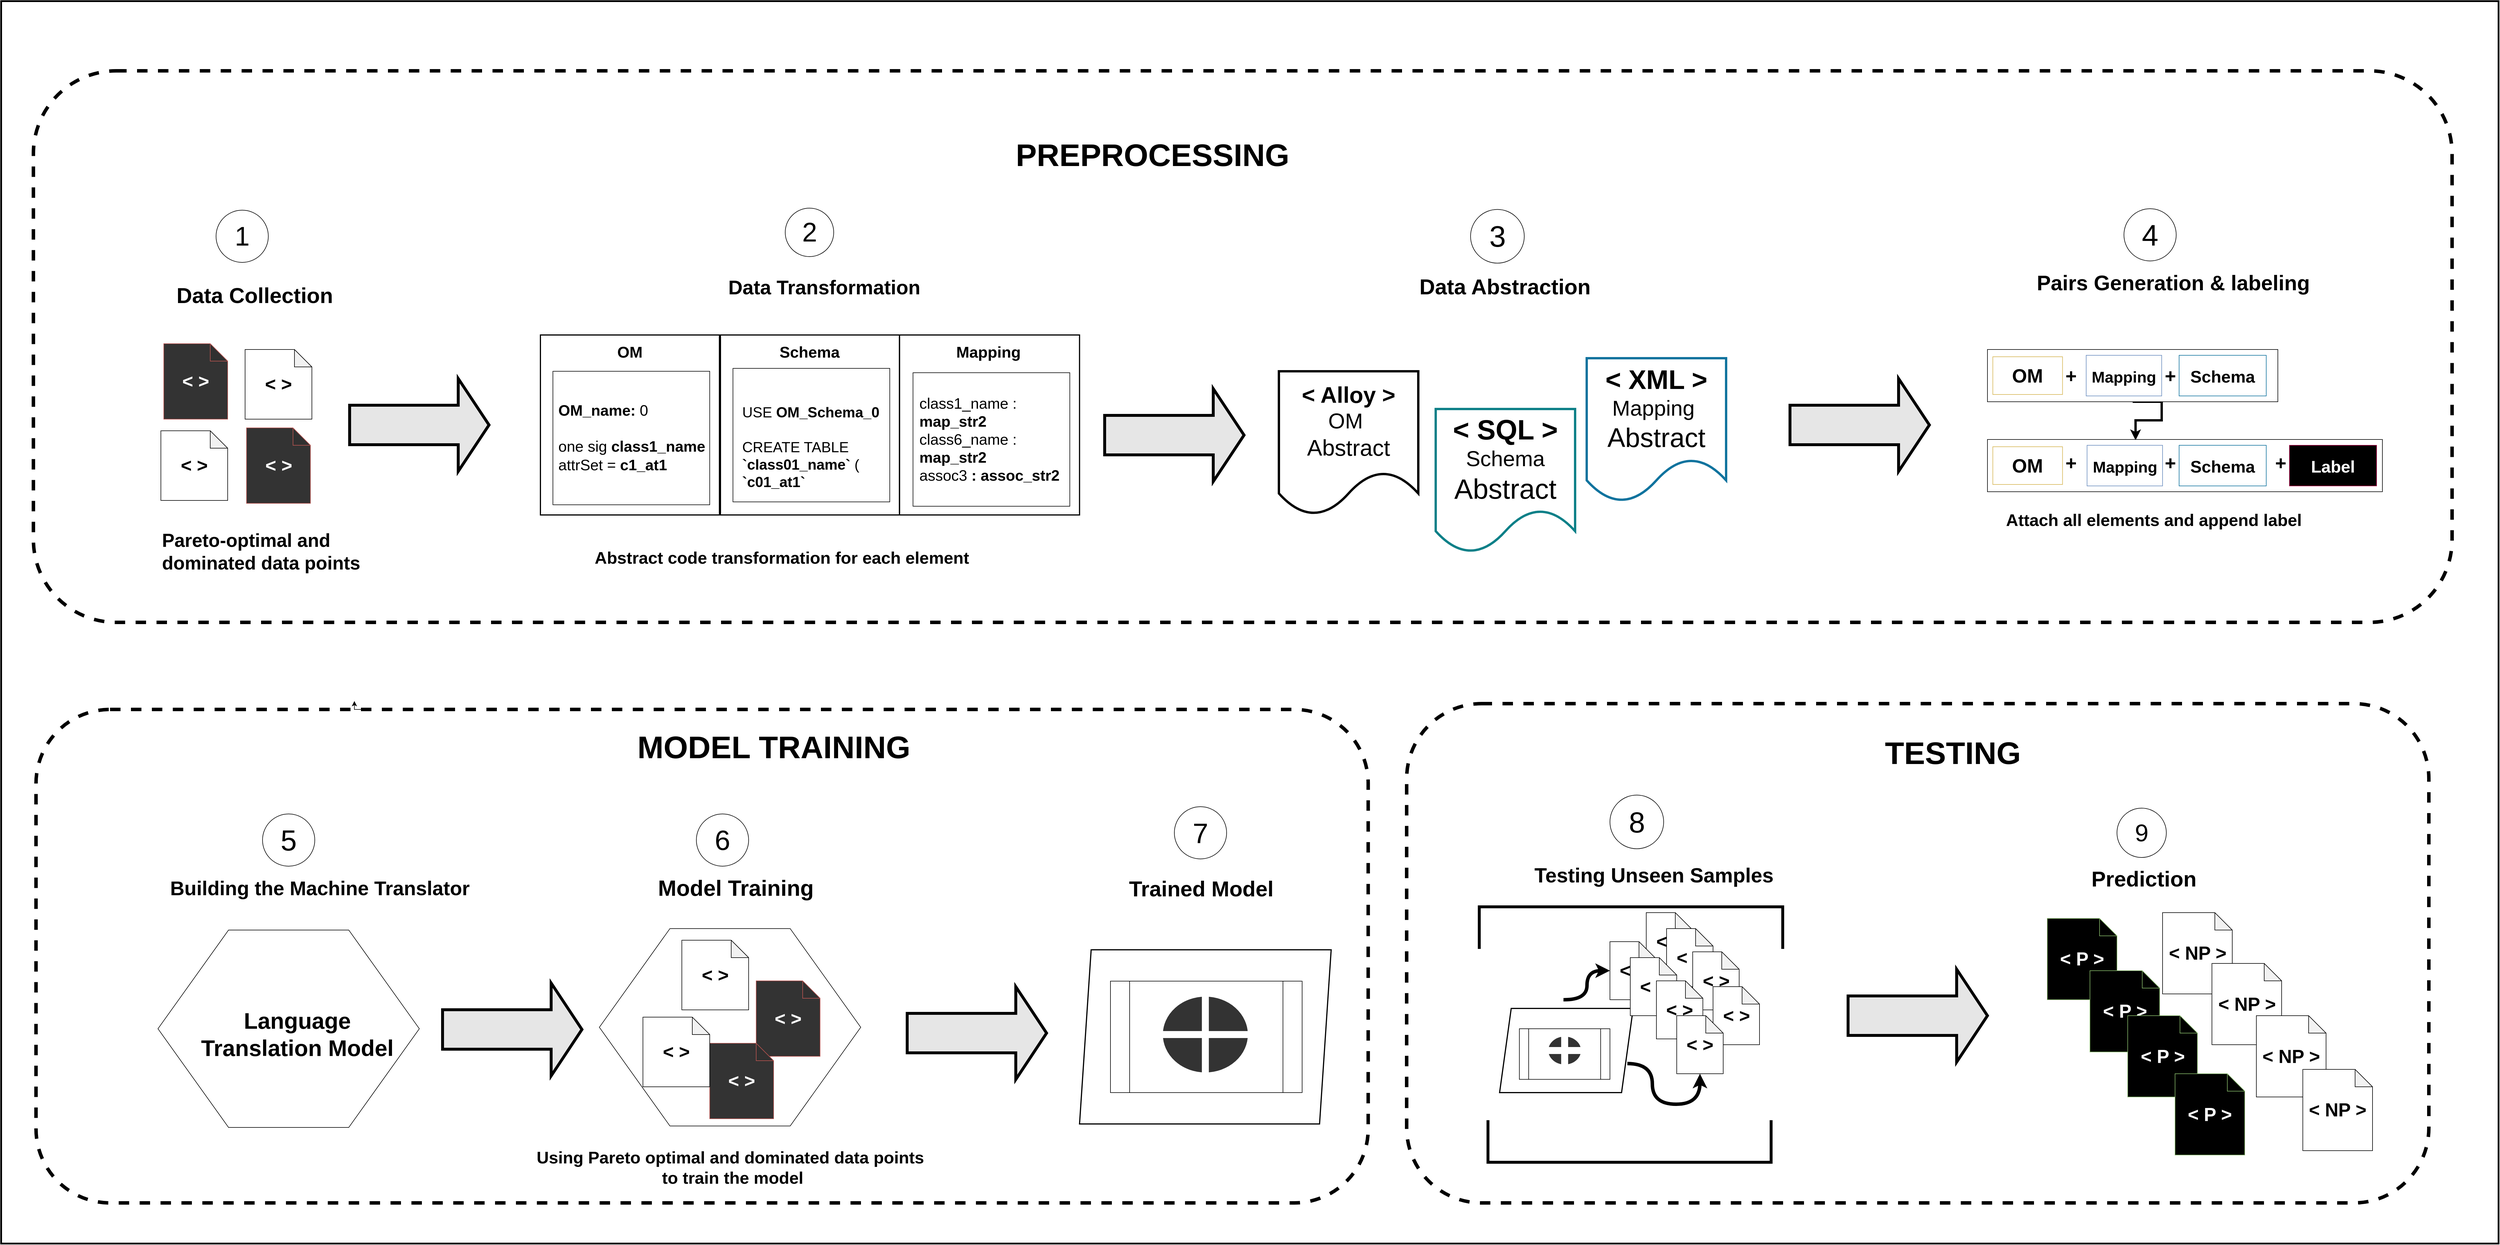 <mxfile version="20.8.16" type="device"><diagram name="Page-1" id="3CIuRnJcFzyiyJEMCB2z"><mxGraphModel dx="5516" dy="3532" grid="1" gridSize="10" guides="1" tooltips="1" connect="1" arrows="1" fold="1" page="1" pageScale="1" pageWidth="850" pageHeight="1100" math="0" shadow="0"><root><mxCell id="0"/><mxCell id="1" parent="0"/><mxCell id="cYGVsHJ9vaRS6N0ZP7YY-2" value="" style="shape=parallelogram;perimeter=parallelogramPerimeter;whiteSpace=wrap;html=1;fixedSize=1;strokeColor=#000000;strokeWidth=2;" parent="1" vertex="1"><mxGeometry x="960" y="695" width="230" height="145" as="geometry"/></mxCell><mxCell id="cYGVsHJ9vaRS6N0ZP7YY-1" value="" style="shape=parallelogram;perimeter=parallelogramPerimeter;whiteSpace=wrap;html=1;fixedSize=1;strokeColor=#000000;strokeWidth=2;" parent="1" vertex="1"><mxGeometry x="236.75" y="594" width="433.25" height="300" as="geometry"/></mxCell><mxCell id="ZghzXGiahIfpADvWghbj-29" value="" style="verticalLabelPosition=bottom;verticalAlign=top;html=1;shape=hexagon;perimeter=hexagonPerimeter2;arcSize=6;size=0.27;strokeColor=#000000;strokeWidth=1;fontSize=29;fontColor=#000000;fillColor=#FFFFFF;" parent="1" vertex="1"><mxGeometry x="-590" y="557.5" width="450" height="340" as="geometry"/></mxCell><mxCell id="ZghzXGiahIfpADvWghbj-5" value="" style="rounded=0;whiteSpace=wrap;html=1;fontSize=37;fillColor=#FFFFFF;strokeColor=#000000;" parent="1" vertex="1"><mxGeometry x="-50" y="-400" width="270" height="230" as="geometry"/></mxCell><mxCell id="ZghzXGiahIfpADvWghbj-4" value="" style="rounded=0;whiteSpace=wrap;html=1;fontSize=37;fillColor=#FFFFFF;strokeColor=#000000;" parent="1" vertex="1"><mxGeometry x="-360" y="-407.5" width="270" height="230" as="geometry"/></mxCell><mxCell id="ZghzXGiahIfpADvWghbj-2" value="" style="rounded=0;whiteSpace=wrap;html=1;fontSize=37;fillColor=#FFFFFF;strokeColor=#000000;" parent="1" vertex="1"><mxGeometry x="-670" y="-402.5" width="270" height="230" as="geometry"/></mxCell><mxCell id="bybA0aSRzfbl54FW6EI4-8" value="" style="whiteSpace=wrap;html=1;aspect=fixed;fillColor=none;strokeWidth=2;" parent="1" vertex="1"><mxGeometry x="-691.5" y="-465" width="310" height="310" as="geometry"/></mxCell><mxCell id="pccY_Z1t-ruIFOfjZU72-25" value="" style="rounded=0;whiteSpace=wrap;html=1;strokeColor=#000000;strokeWidth=3;fontSize=48;fillColor=none;" parent="1" vertex="1"><mxGeometry x="-1620" y="-1040" width="4300" height="2140" as="geometry"/></mxCell><mxCell id="pccY_Z1t-ruIFOfjZU72-23" value="" style="rounded=1;whiteSpace=wrap;html=1;dashed=1;strokeWidth=6;fontSize=54;fillColor=none;" parent="1" vertex="1"><mxGeometry x="800" y="170" width="1760" height="860" as="geometry"/></mxCell><mxCell id="pccY_Z1t-ruIFOfjZU72-7" value="" style="rounded=1;whiteSpace=wrap;html=1;dashed=1;strokeWidth=6;fontSize=54;fillColor=none;" parent="1" vertex="1"><mxGeometry x="-1560" y="180" width="2293.75" height="850" as="geometry"/></mxCell><mxCell id="pccY_Z1t-ruIFOfjZU72-5" value="" style="rounded=1;whiteSpace=wrap;html=1;fillColor=none;dashed=1;strokeWidth=6;" parent="1" vertex="1"><mxGeometry x="-1564.5" y="-920" width="4164.5" height="950" as="geometry"/></mxCell><mxCell id="bybA0aSRzfbl54FW6EI4-15" value="" style="whiteSpace=wrap;html=1;aspect=fixed;fillColor=none;strokeWidth=2;" parent="1" vertex="1"><mxGeometry x="-383.25" y="-465" width="310" height="310" as="geometry"/></mxCell><mxCell id="TT64yJlZD9ud8AvmyV7w-1" value="&lt;b&gt;&lt;font color=&quot;#ffffff&quot; style=&quot;font-size: 32px;&quot;&gt;&amp;lt; &amp;gt;&lt;/font&gt;&lt;/b&gt;" style="shape=note;whiteSpace=wrap;html=1;backgroundOutline=1;darkOpacity=0.05;fillColor=#333333;strokeColor=#b85450;" parent="1" vertex="1"><mxGeometry x="-1340" y="-450" width="110" height="130" as="geometry"/></mxCell><mxCell id="TT64yJlZD9ud8AvmyV7w-3" value="&lt;b style=&quot;border-color: var(--border-color);&quot;&gt;&lt;font style=&quot;border-color: var(--border-color); font-size: 32px;&quot;&gt;&amp;lt; &amp;gt;&lt;/font&gt;&lt;/b&gt;" style="shape=note;whiteSpace=wrap;html=1;backgroundOutline=1;darkOpacity=0.05;fillColor=#FFFFFF;strokeColor=#000000;" parent="1" vertex="1"><mxGeometry x="-1345" y="-300" width="115" height="120" as="geometry"/></mxCell><mxCell id="TT64yJlZD9ud8AvmyV7w-5" value="&lt;font size=&quot;1&quot; style=&quot;&quot;&gt;&lt;b style=&quot;font-size: 37px;&quot;&gt;Data Collection&lt;/b&gt;&lt;/font&gt;" style="text;html=1;strokeColor=none;fillColor=none;align=left;verticalAlign=middle;whiteSpace=wrap;rounded=0;fontSize=32;" parent="1" vertex="1"><mxGeometry x="-1320" y="-540" width="380" height="15" as="geometry"/></mxCell><mxCell id="TT64yJlZD9ud8AvmyV7w-6" value="&lt;font style=&quot;font-size: 46px;&quot;&gt;1&lt;/font&gt;" style="ellipse;whiteSpace=wrap;html=1;aspect=fixed;fontSize=32;" parent="1" vertex="1"><mxGeometry x="-1250" y="-680" width="90" height="90" as="geometry"/></mxCell><mxCell id="bybA0aSRzfbl54FW6EI4-6" value="&lt;b style=&quot;border-color: var(--border-color);&quot;&gt;&lt;font style=&quot;border-color: var(--border-color); font-size: 32px;&quot;&gt;&amp;lt; &amp;gt;&lt;/font&gt;&lt;/b&gt;" style="shape=note;whiteSpace=wrap;html=1;backgroundOutline=1;darkOpacity=0.05;fillColor=#FFFFFF;strokeColor=#000000;" parent="1" vertex="1"><mxGeometry x="-1200" y="-440" width="115" height="120" as="geometry"/></mxCell><mxCell id="bybA0aSRzfbl54FW6EI4-7" value="&lt;b&gt;&lt;font color=&quot;#ffffff&quot; style=&quot;font-size: 32px;&quot;&gt;&amp;lt; &amp;gt;&lt;/font&gt;&lt;/b&gt;" style="shape=note;whiteSpace=wrap;html=1;backgroundOutline=1;darkOpacity=0.05;fillColor=#333333;strokeColor=#b85450;" parent="1" vertex="1"><mxGeometry x="-1197.5" y="-305" width="110" height="130" as="geometry"/></mxCell><mxCell id="bybA0aSRzfbl54FW6EI4-13" value="&lt;div style=&quot;border-color: var(--border-color); text-align: left; font-size: 26px;&quot;&gt;&lt;font style=&quot;font-size: 26px;&quot;&gt;&lt;font style=&quot;border-color: var(--border-color); font-size: 26px;&quot;&gt;&lt;font style=&quot;font-weight: bold; font-size: 26px;&quot;&gt;OM_name&lt;/font&gt;&lt;b style=&quot;&quot;&gt;: &lt;/b&gt;0&lt;/font&gt;&lt;/font&gt;&lt;/div&gt;&lt;div style=&quot;border-color: var(--border-color); text-align: left; font-size: 26px;&quot;&gt;&lt;b style=&quot;background-color: initial;&quot;&gt;&lt;font style=&quot;font-size: 26px;&quot;&gt;&lt;br&gt;&lt;/font&gt;&lt;/b&gt;&lt;/div&gt;&lt;div style=&quot;border-color: var(--border-color); text-align: left; font-size: 26px;&quot;&gt;&lt;font style=&quot;font-size: 26px;&quot;&gt;&lt;span style=&quot;background-color: initial;&quot;&gt;one sig&lt;/span&gt;&lt;b style=&quot;background-color: initial;&quot;&gt; &lt;font style=&quot;font-size: 26px;&quot;&gt;class1_name&lt;/font&gt;&amp;nbsp;&lt;/b&gt;&lt;br&gt;&lt;/font&gt;&lt;/div&gt;&lt;div style=&quot;border-color: var(--border-color); text-align: left; font-size: 26px;&quot;&gt;&lt;font style=&quot;border-color: var(--border-color); font-size: 26px;&quot;&gt;attrSet =&lt;b style=&quot;&quot;&gt; &lt;font style=&quot;font-size: 26px;&quot;&gt;c1_at1&lt;/font&gt;&lt;/b&gt;&lt;/font&gt;&lt;/div&gt;&lt;div style=&quot;border-color: var(--border-color); text-align: left; font-size: 24px;&quot;&gt;&lt;font style=&quot;font-size: 24px;&quot;&gt;&lt;br&gt;&lt;/font&gt;&lt;/div&gt;&lt;div style=&quot;border-color: var(--border-color); font-size: 24px;&quot;&gt;&lt;b&gt;&lt;font style=&quot;font-size: 24px;&quot;&gt;&lt;br style=&quot;border-color: var(--border-color);&quot;&gt;&lt;/font&gt;&lt;/b&gt;&lt;/div&gt;&lt;div style=&quot;border-color: var(--border-color); font-size: 24px;&quot;&gt;&lt;br style=&quot;border-color: var(--border-color);&quot;&gt;&lt;/div&gt;" style="text;html=1;strokeColor=none;fillColor=none;align=center;verticalAlign=middle;whiteSpace=wrap;rounded=0;fontSize=23;" parent="1" vertex="1"><mxGeometry x="-710" y="-260" width="358.5" height="30" as="geometry"/></mxCell><mxCell id="bybA0aSRzfbl54FW6EI4-19" value="" style="whiteSpace=wrap;html=1;aspect=fixed;fillColor=none;strokeWidth=2;" parent="1" vertex="1"><mxGeometry x="-73.25" y="-465" width="310" height="310" as="geometry"/></mxCell><mxCell id="bybA0aSRzfbl54FW6EI4-22" value="&lt;font face=&quot;Helvetica&quot;&gt;&lt;font size=&quot;1&quot; color=&quot;#000000&quot;&gt;&lt;b style=&quot;font-size: 27px;&quot;&gt;OM&lt;/b&gt;&lt;/font&gt;&amp;nbsp;&lt;/font&gt;" style="text;html=1;strokeColor=none;fillColor=none;align=center;verticalAlign=middle;whiteSpace=wrap;rounded=0;fontSize=17;fontFamily=Courier New;fontColor=#FF0000;" parent="1" vertex="1"><mxGeometry x="-565" y="-450" width="60" height="30" as="geometry"/></mxCell><mxCell id="bybA0aSRzfbl54FW6EI4-23" value="&lt;font face=&quot;Helvetica&quot; color=&quot;#000000&quot;&gt;&lt;span style=&quot;font-size: 27px;&quot;&gt;&lt;b&gt;Schema&lt;/b&gt;&lt;/span&gt;&lt;/font&gt;" style="text;html=1;strokeColor=none;fillColor=none;align=center;verticalAlign=middle;whiteSpace=wrap;rounded=0;fontSize=17;fontFamily=Courier New;fontColor=#FF0000;" parent="1" vertex="1"><mxGeometry x="-258.25" y="-450" width="60" height="30" as="geometry"/></mxCell><mxCell id="bybA0aSRzfbl54FW6EI4-24" value="&lt;font face=&quot;Helvetica&quot; color=&quot;#000000&quot;&gt;&lt;span style=&quot;font-size: 27px;&quot;&gt;&lt;b&gt;Mapping&lt;/b&gt;&lt;/span&gt;&lt;/font&gt;" style="text;html=1;strokeColor=none;fillColor=none;align=center;verticalAlign=middle;whiteSpace=wrap;rounded=0;fontSize=17;fontFamily=Courier New;fontColor=#FF0000;" parent="1" vertex="1"><mxGeometry x="50" y="-450" width="60" height="30" as="geometry"/></mxCell><mxCell id="bybA0aSRzfbl54FW6EI4-27" value="&lt;font size=&quot;1&quot; style=&quot;&quot;&gt;&lt;b style=&quot;font-size: 34px;&quot;&gt;Data Transformation&lt;/b&gt;&lt;/font&gt;" style="text;html=1;strokeColor=none;fillColor=none;align=left;verticalAlign=middle;whiteSpace=wrap;rounded=0;fontSize=32;" parent="1" vertex="1"><mxGeometry x="-370" y="-555" width="340" height="15" as="geometry"/></mxCell><mxCell id="bybA0aSRzfbl54FW6EI4-28" value="&lt;font style=&quot;font-size: 46px;&quot;&gt;2&lt;/font&gt;" style="ellipse;whiteSpace=wrap;html=1;aspect=fixed;fontSize=32;" parent="1" vertex="1"><mxGeometry x="-270" y="-683.5" width="83.5" height="83.5" as="geometry"/></mxCell><mxCell id="bybA0aSRzfbl54FW6EI4-30" value="" style="shape=singleArrow;whiteSpace=wrap;html=1;strokeWidth=5;fontFamily=Helvetica;fontSize=42;fontColor=#000000;fillColor=#E6E6E6;strokeColor=#000000;arrowWidth=0.425;arrowSize=0.221;" parent="1" vertex="1"><mxGeometry x="-1020" y="-390" width="240" height="160" as="geometry"/></mxCell><mxCell id="bybA0aSRzfbl54FW6EI4-32" value="&lt;font size=&quot;1&quot; style=&quot;&quot;&gt;&lt;b style=&quot;font-size: 36px;&quot;&gt;Pairs Generation &amp;amp; labeling&lt;/b&gt;&lt;/font&gt;" style="text;html=1;strokeColor=none;fillColor=none;align=left;verticalAlign=middle;whiteSpace=wrap;rounded=0;fontSize=32;" parent="1" vertex="1"><mxGeometry x="1883" y="-562.5" width="500" height="15" as="geometry"/></mxCell><mxCell id="bybA0aSRzfbl54FW6EI4-33" value="&lt;font style=&quot;font-size: 51px;&quot;&gt;4&lt;/font&gt;" style="ellipse;whiteSpace=wrap;html=1;aspect=fixed;fontSize=32;" parent="1" vertex="1"><mxGeometry x="2035" y="-682.5" width="90" height="90" as="geometry"/></mxCell><mxCell id="ZghzXGiahIfpADvWghbj-24" style="edgeStyle=orthogonalEdgeStyle;rounded=0;orthogonalLoop=1;jettySize=auto;html=1;exitX=0.5;exitY=1;exitDx=0;exitDy=0;entryX=0.375;entryY=0.015;entryDx=0;entryDy=0;entryPerimeter=0;strokeWidth=4;fontSize=29;" parent="1" source="bybA0aSRzfbl54FW6EI4-37" target="ZghzXGiahIfpADvWghbj-15" edge="1"><mxGeometry relative="1" as="geometry"><Array as="points"><mxPoint x="2100" y="-350"/><mxPoint x="2100" y="-318"/><mxPoint x="2055" y="-318"/></Array></mxGeometry></mxCell><mxCell id="bybA0aSRzfbl54FW6EI4-37" value="" style="rounded=0;whiteSpace=wrap;html=1;fontSize=20;" parent="1" vertex="1"><mxGeometry x="1800" y="-440" width="500" height="90" as="geometry"/></mxCell><mxCell id="bybA0aSRzfbl54FW6EI4-46" value="&lt;font color=&quot;#000000&quot;&gt;&lt;b&gt;+&lt;/b&gt;&lt;/font&gt;" style="text;html=1;strokeColor=none;fillColor=none;align=center;verticalAlign=middle;whiteSpace=wrap;rounded=0;fontSize=33;fontFamily=Helvetica;fontColor=#FFFFFF;" parent="1" vertex="1"><mxGeometry x="1929.25" y="-410" width="30" height="30" as="geometry"/></mxCell><mxCell id="bybA0aSRzfbl54FW6EI4-47" value="&lt;font color=&quot;#000000&quot;&gt;&lt;b&gt;+&lt;/b&gt;&lt;/font&gt;" style="text;html=1;strokeColor=none;fillColor=none;align=center;verticalAlign=middle;whiteSpace=wrap;rounded=0;fontSize=33;fontFamily=Helvetica;fontColor=#FFFFFF;" parent="1" vertex="1"><mxGeometry x="2100" y="-410" width="30" height="30" as="geometry"/></mxCell><mxCell id="bybA0aSRzfbl54FW6EI4-54" value="&lt;b style=&quot;&quot;&gt;&lt;font style=&quot;font-size: 34px;&quot;&gt;Building the Machine Translator&lt;/font&gt;&lt;/b&gt;" style="text;html=1;strokeColor=none;fillColor=none;align=left;verticalAlign=middle;whiteSpace=wrap;rounded=0;fontSize=32;" parent="1" vertex="1"><mxGeometry x="-1331.5" y="480" width="640" height="15" as="geometry"/></mxCell><mxCell id="bybA0aSRzfbl54FW6EI4-55" value="&lt;font style=&quot;font-size: 50px;&quot;&gt;5&lt;/font&gt;" style="ellipse;whiteSpace=wrap;html=1;aspect=fixed;fontSize=32;" parent="1" vertex="1"><mxGeometry x="-1170" y="360" width="90" height="90" as="geometry"/></mxCell><mxCell id="bybA0aSRzfbl54FW6EI4-61" value="&lt;b style=&quot;&quot;&gt;&lt;font style=&quot;font-size: 38px;&quot;&gt;Model Training&lt;/font&gt;&lt;/b&gt;" style="text;html=1;strokeColor=none;fillColor=none;align=left;verticalAlign=middle;whiteSpace=wrap;rounded=0;fontSize=32;" parent="1" vertex="1"><mxGeometry x="-491.5" y="480" width="350" height="15" as="geometry"/></mxCell><mxCell id="bybA0aSRzfbl54FW6EI4-62" value="&lt;font style=&quot;font-size: 48px;&quot;&gt;6&lt;/font&gt;" style="ellipse;whiteSpace=wrap;html=1;aspect=fixed;fontSize=32;" parent="1" vertex="1"><mxGeometry x="-423" y="360" width="90" height="90" as="geometry"/></mxCell><mxCell id="bybA0aSRzfbl54FW6EI4-67" value="&lt;b style=&quot;&quot;&gt;&lt;font style=&quot;font-size: 37px;&quot;&gt;Trained Model&lt;/font&gt;&lt;/b&gt;" style="text;html=1;strokeColor=none;fillColor=none;align=left;verticalAlign=middle;whiteSpace=wrap;rounded=0;fontSize=32;" parent="1" vertex="1"><mxGeometry x="320" y="472.5" width="350" height="35" as="geometry"/></mxCell><mxCell id="bybA0aSRzfbl54FW6EI4-68" value="&lt;font style=&quot;font-size: 48px;&quot;&gt;7&lt;/font&gt;" style="ellipse;whiteSpace=wrap;html=1;aspect=fixed;fontSize=32;" parent="1" vertex="1"><mxGeometry x="400" y="347.5" width="90" height="90" as="geometry"/></mxCell><mxCell id="bybA0aSRzfbl54FW6EI4-82" style="edgeStyle=orthogonalEdgeStyle;curved=1;rounded=0;orthogonalLoop=1;jettySize=auto;html=1;entryX=0;entryY=0.5;entryDx=0;entryDy=0;entryPerimeter=0;strokeColor=#000000;strokeWidth=6;fontFamily=Helvetica;fontSize=22;fontColor=#000000;" parent="1" target="bybA0aSRzfbl54FW6EI4-76" edge="1"><mxGeometry relative="1" as="geometry"><mxPoint x="1070" y="680" as="sourcePoint"/></mxGeometry></mxCell><mxCell id="bybA0aSRzfbl54FW6EI4-83" style="edgeStyle=orthogonalEdgeStyle;curved=1;rounded=0;orthogonalLoop=1;jettySize=auto;html=1;entryX=0.5;entryY=1;entryDx=0;entryDy=0;entryPerimeter=0;strokeColor=#000000;strokeWidth=6;fontFamily=Helvetica;fontSize=22;fontColor=#000000;" parent="1" target="bybA0aSRzfbl54FW6EI4-79" edge="1"><mxGeometry relative="1" as="geometry"><Array as="points"><mxPoint x="1223" y="790"/><mxPoint x="1223" y="860"/><mxPoint x="1305" y="860"/></Array><mxPoint x="1180" y="790" as="sourcePoint"/></mxGeometry></mxCell><mxCell id="bybA0aSRzfbl54FW6EI4-71" value="&lt;b style=&quot;border-color: var(--border-color);&quot;&gt;&lt;font style=&quot;border-color: var(--border-color); font-size: 32px;&quot;&gt;&amp;lt; &amp;gt;&lt;/font&gt;&lt;/b&gt;" style="shape=note;whiteSpace=wrap;html=1;backgroundOutline=1;darkOpacity=0.05;" parent="1" vertex="1"><mxGeometry x="1212.5" y="530" width="80" height="100" as="geometry"/></mxCell><mxCell id="bybA0aSRzfbl54FW6EI4-72" value="&lt;b style=&quot;border-color: var(--border-color);&quot;&gt;&lt;font style=&quot;border-color: var(--border-color); font-size: 32px;&quot;&gt;&amp;lt; &amp;gt;&lt;/font&gt;&lt;/b&gt;" style="shape=note;whiteSpace=wrap;html=1;backgroundOutline=1;darkOpacity=0.05;" parent="1" vertex="1"><mxGeometry x="1247.5" y="557.5" width="80" height="100" as="geometry"/></mxCell><mxCell id="bybA0aSRzfbl54FW6EI4-73" value="&lt;b style=&quot;border-color: var(--border-color);&quot;&gt;&lt;font style=&quot;border-color: var(--border-color); font-size: 32px;&quot;&gt;&amp;lt; &amp;gt;&lt;/font&gt;&lt;/b&gt;" style="shape=note;whiteSpace=wrap;html=1;backgroundOutline=1;darkOpacity=0.05;" parent="1" vertex="1"><mxGeometry x="1292.5" y="597.5" width="80" height="100" as="geometry"/></mxCell><mxCell id="bybA0aSRzfbl54FW6EI4-74" value="&lt;b style=&quot;border-color: var(--border-color);&quot;&gt;&lt;font style=&quot;border-color: var(--border-color); font-size: 32px;&quot;&gt;&amp;lt; &amp;gt;&lt;/font&gt;&lt;/b&gt;" style="shape=note;whiteSpace=wrap;html=1;backgroundOutline=1;darkOpacity=0.05;" parent="1" vertex="1"><mxGeometry x="1327.5" y="657.5" width="80" height="100" as="geometry"/></mxCell><mxCell id="bybA0aSRzfbl54FW6EI4-76" value="&lt;b style=&quot;border-color: var(--border-color);&quot;&gt;&lt;font style=&quot;border-color: var(--border-color); font-size: 32px;&quot;&gt;&amp;lt; &amp;gt;&lt;/font&gt;&lt;/b&gt;" style="shape=note;whiteSpace=wrap;html=1;backgroundOutline=1;darkOpacity=0.05;" parent="1" vertex="1"><mxGeometry x="1150" y="580" width="80" height="100" as="geometry"/></mxCell><mxCell id="bybA0aSRzfbl54FW6EI4-77" value="&lt;b style=&quot;border-color: var(--border-color);&quot;&gt;&lt;font style=&quot;border-color: var(--border-color); font-size: 32px;&quot;&gt;&amp;lt; &amp;gt;&lt;/font&gt;&lt;/b&gt;" style="shape=note;whiteSpace=wrap;html=1;backgroundOutline=1;darkOpacity=0.05;" parent="1" vertex="1"><mxGeometry x="1185" y="607.5" width="80" height="100" as="geometry"/></mxCell><mxCell id="bybA0aSRzfbl54FW6EI4-78" value="&lt;b style=&quot;border-color: var(--border-color);&quot;&gt;&lt;font style=&quot;border-color: var(--border-color); font-size: 32px;&quot;&gt;&amp;lt; &amp;gt;&lt;/font&gt;&lt;/b&gt;" style="shape=note;whiteSpace=wrap;html=1;backgroundOutline=1;darkOpacity=0.05;" parent="1" vertex="1"><mxGeometry x="1230" y="647.5" width="80" height="100" as="geometry"/></mxCell><mxCell id="bybA0aSRzfbl54FW6EI4-79" value="&lt;b style=&quot;border-color: var(--border-color);&quot;&gt;&lt;font style=&quot;border-color: var(--border-color); font-size: 32px;&quot;&gt;&amp;lt; &amp;gt;&lt;/font&gt;&lt;/b&gt;" style="shape=note;whiteSpace=wrap;html=1;backgroundOutline=1;darkOpacity=0.05;" parent="1" vertex="1"><mxGeometry x="1265" y="707.5" width="80" height="100" as="geometry"/></mxCell><mxCell id="bybA0aSRzfbl54FW6EI4-80" value="" style="shape=partialRectangle;whiteSpace=wrap;html=1;bottom=1;right=1;left=1;top=0;fillColor=none;routingCenterX=-0.5;sketch=0;strokeColor=default;strokeWidth=5;fontFamily=Helvetica;fontSize=22;fontColor=#000000;" parent="1" vertex="1"><mxGeometry x="940" y="890" width="487.5" height="70" as="geometry"/></mxCell><mxCell id="bybA0aSRzfbl54FW6EI4-81" value="" style="shape=partialRectangle;whiteSpace=wrap;html=1;bottom=1;right=1;left=1;top=0;fillColor=none;routingCenterX=-0.5;sketch=0;strokeColor=default;strokeWidth=5;fontFamily=Helvetica;fontSize=22;fontColor=#000000;rotation=-180;" parent="1" vertex="1"><mxGeometry x="925" y="520" width="522.5" height="70" as="geometry"/></mxCell><mxCell id="bybA0aSRzfbl54FW6EI4-84" value="&lt;b style=&quot;&quot;&gt;&lt;font style=&quot;font-size: 35px;&quot;&gt;Testing Unseen Samples&lt;/font&gt;&lt;/b&gt;" style="text;html=1;strokeColor=none;fillColor=none;align=left;verticalAlign=middle;whiteSpace=wrap;rounded=0;fontSize=32;" parent="1" vertex="1"><mxGeometry x="1018.13" y="457.5" width="468.75" height="15" as="geometry"/></mxCell><mxCell id="bybA0aSRzfbl54FW6EI4-85" value="&lt;font style=&quot;font-size: 50px;&quot;&gt;8&lt;/font&gt;" style="ellipse;whiteSpace=wrap;html=1;aspect=fixed;fontSize=32;" parent="1" vertex="1"><mxGeometry x="1150" y="327.5" width="92.5" height="92.5" as="geometry"/></mxCell><mxCell id="bybA0aSRzfbl54FW6EI4-87" value="&lt;b style=&quot;border-color: var(--border-color);&quot;&gt;&lt;font color=&quot;#ffffff&quot; style=&quot;border-color: var(--border-color); font-size: 32px;&quot;&gt;&amp;lt; P &amp;gt;&lt;/font&gt;&lt;/b&gt;" style="shape=note;whiteSpace=wrap;html=1;backgroundOutline=1;darkOpacity=0.05;fillColor=#000000;strokeColor=#82b366;" parent="1" vertex="1"><mxGeometry x="1903" y="540" width="120" height="140" as="geometry"/></mxCell><mxCell id="bybA0aSRzfbl54FW6EI4-88" value="&lt;b style=&quot;border-color: var(--border-color);&quot;&gt;&lt;font color=&quot;#ffffff&quot; style=&quot;border-color: var(--border-color); font-size: 32px;&quot;&gt;&amp;lt; P &amp;gt;&lt;/font&gt;&lt;/b&gt;" style="shape=note;whiteSpace=wrap;html=1;backgroundOutline=1;darkOpacity=0.05;fillColor=#000000;strokeColor=#82b366;" parent="1" vertex="1"><mxGeometry x="1976.5" y="630" width="120" height="140" as="geometry"/></mxCell><mxCell id="bybA0aSRzfbl54FW6EI4-89" value="&lt;b style=&quot;border-color: var(--border-color);&quot;&gt;&lt;font color=&quot;#ffffff&quot; style=&quot;border-color: var(--border-color); font-size: 32px;&quot;&gt;&amp;lt; P &amp;gt;&lt;/font&gt;&lt;/b&gt;" style="shape=note;whiteSpace=wrap;html=1;backgroundOutline=1;darkOpacity=0.05;fillColor=#000000;strokeColor=#82b366;" parent="1" vertex="1"><mxGeometry x="2041.5" y="707.5" width="120" height="140" as="geometry"/></mxCell><mxCell id="bybA0aSRzfbl54FW6EI4-90" value="&lt;b style=&quot;border-color: var(--border-color);&quot;&gt;&lt;font color=&quot;#ffffff&quot; style=&quot;border-color: var(--border-color); font-size: 32px;&quot;&gt;&amp;lt; P &amp;gt;&lt;/font&gt;&lt;/b&gt;" style="shape=note;whiteSpace=wrap;html=1;backgroundOutline=1;darkOpacity=0.05;fillColor=#000000;strokeColor=#82b366;" parent="1" vertex="1"><mxGeometry x="2123" y="807.5" width="120" height="140" as="geometry"/></mxCell><mxCell id="bybA0aSRzfbl54FW6EI4-92" value="&lt;b style=&quot;border-color: var(--border-color);&quot;&gt;&lt;font style=&quot;border-color: var(--border-color); font-size: 32px;&quot;&gt;&amp;lt; NP &amp;gt;&lt;/font&gt;&lt;/b&gt;" style="shape=note;whiteSpace=wrap;html=1;backgroundOutline=1;darkOpacity=0.05;fillColor=#FFFFFF;strokeColor=#000000;" parent="1" vertex="1"><mxGeometry x="2101.5" y="530" width="120" height="140" as="geometry"/></mxCell><mxCell id="bybA0aSRzfbl54FW6EI4-93" value="&lt;b style=&quot;border-color: var(--border-color);&quot;&gt;&lt;font style=&quot;border-color: var(--border-color); font-size: 32px;&quot;&gt;&amp;lt; NP &amp;gt;&lt;/font&gt;&lt;/b&gt;" style="shape=note;whiteSpace=wrap;html=1;backgroundOutline=1;darkOpacity=0.05;fillColor=#FFFFFF;strokeColor=#000000;" parent="1" vertex="1"><mxGeometry x="2186.5" y="617.5" width="120" height="140" as="geometry"/></mxCell><mxCell id="bybA0aSRzfbl54FW6EI4-94" value="&lt;b style=&quot;border-color: var(--border-color);&quot;&gt;&lt;font style=&quot;border-color: var(--border-color); font-size: 32px;&quot;&gt;&amp;lt; NP &amp;gt;&lt;/font&gt;&lt;/b&gt;" style="shape=note;whiteSpace=wrap;html=1;backgroundOutline=1;darkOpacity=0.05;fillColor=#FFFFFF;strokeColor=#000000;" parent="1" vertex="1"><mxGeometry x="2263" y="707.5" width="120" height="140" as="geometry"/></mxCell><mxCell id="bybA0aSRzfbl54FW6EI4-95" value="&lt;b style=&quot;border-color: var(--border-color);&quot;&gt;&lt;font style=&quot;border-color: var(--border-color); font-size: 32px;&quot;&gt;&amp;lt; NP &amp;gt;&lt;/font&gt;&lt;/b&gt;" style="shape=note;whiteSpace=wrap;html=1;backgroundOutline=1;darkOpacity=0.05;fillColor=#FFFFFF;strokeColor=#000000;" parent="1" vertex="1"><mxGeometry x="2343" y="800" width="120" height="140" as="geometry"/></mxCell><mxCell id="bybA0aSRzfbl54FW6EI4-96" value="&lt;b style=&quot;&quot;&gt;&lt;font style=&quot;font-size: 37px;&quot;&gt;Prediction&lt;/font&gt;&lt;/b&gt;" style="text;html=1;strokeColor=none;fillColor=none;align=left;verticalAlign=middle;whiteSpace=wrap;rounded=0;fontSize=32;" parent="1" vertex="1"><mxGeometry x="1976.5" y="465" width="293.5" height="15" as="geometry"/></mxCell><mxCell id="bybA0aSRzfbl54FW6EI4-97" value="&lt;font style=&quot;font-size: 42px;&quot;&gt;9&lt;/font&gt;" style="ellipse;whiteSpace=wrap;html=1;aspect=fixed;fontSize=32;" parent="1" vertex="1"><mxGeometry x="2023" y="350" width="85" height="85" as="geometry"/></mxCell><mxCell id="bybA0aSRzfbl54FW6EI4-17" value="&lt;div style=&quot;border-color: var(--border-color); text-align: left; font-size: 25px;&quot;&gt;&lt;div style=&quot;border-color: var(--border-color);&quot;&gt;&lt;font style=&quot;font-size: 25px;&quot;&gt;USE &lt;font style=&quot;font-weight: bold; font-size: 25px;&quot;&gt;OM_Schema_0&lt;/font&gt;&lt;/font&gt;&lt;/div&gt;&lt;div style=&quot;border-color: var(--border-color);&quot;&gt;&lt;b&gt;&lt;font style=&quot;font-size: 25px;&quot;&gt;&lt;br&gt;&lt;/font&gt;&lt;/b&gt;&lt;/div&gt;&lt;div style=&quot;border-color: var(--border-color);&quot;&gt;&lt;font style=&quot;font-size: 25px;&quot;&gt;CREATE TABLE&lt;b&gt; `&lt;/b&gt;&lt;font style=&quot;font-weight: bold; font-size: 25px;&quot;&gt;class01_name&lt;/font&gt;&lt;b&gt;` &lt;/b&gt;(&lt;/font&gt;&lt;/div&gt;&lt;div style=&quot;border-color: var(--border-color);&quot;&gt;&lt;b&gt;&lt;font style=&quot;font-size: 25px;&quot;&gt;`&lt;font style=&quot;font-size: 25px;&quot;&gt;c01_at1&lt;/font&gt;`&lt;/font&gt;&lt;font style=&quot;font-size: 25px;&quot; face=&quot;Courier New&quot;&gt;&amp;nbsp;&lt;/font&gt;&lt;/b&gt;&lt;/div&gt;&lt;div style=&quot;border-color: var(--border-color);&quot;&gt;&lt;br&gt;&lt;/div&gt;&lt;div style=&quot;border-color: var(--border-color);&quot;&gt;&lt;br&gt;&lt;/div&gt;&lt;div style=&quot;font-size: 18px; border-color: var(--border-color);&quot;&gt;&lt;br&gt;&lt;/div&gt;&lt;/div&gt;" style="text;html=1;strokeColor=none;fillColor=none;align=center;verticalAlign=middle;whiteSpace=wrap;rounded=0;fontSize=23;" parent="1" vertex="1"><mxGeometry x="-345" y="-240" width="240" height="20" as="geometry"/></mxCell><mxCell id="bybA0aSRzfbl54FW6EI4-21" value="&lt;div style=&quot;border-color: var(--border-color); text-align: left; font-size: 26px;&quot;&gt;&lt;div style=&quot;border-color: var(--border-color);&quot;&gt;class1_name : &lt;b style=&quot;&quot;&gt;map_str2&lt;/b&gt;&lt;br style=&quot;border-color: var(--border-color);&quot;&gt;class6_name :&lt;b style=&quot;&quot;&gt; map_str2&lt;/b&gt;&lt;br style=&quot;border-color: var(--border-color);&quot;&gt;assoc3&lt;b style=&quot;&quot;&gt; : assoc_str2&lt;/b&gt;&lt;br&gt;&lt;/div&gt;&lt;/div&gt;" style="text;html=1;strokeColor=none;fillColor=none;align=center;verticalAlign=middle;whiteSpace=wrap;rounded=0;fontSize=23;" parent="1" vertex="1"><mxGeometry x="-40" y="-305" width="260" height="40" as="geometry"/></mxCell><mxCell id="pccY_Z1t-ruIFOfjZU72-1" value="&lt;b&gt;Pareto-optimal and dominated data points&lt;/b&gt;" style="text;html=1;strokeColor=none;fillColor=none;align=left;verticalAlign=middle;whiteSpace=wrap;rounded=0;fontSize=32;" parent="1" vertex="1"><mxGeometry x="-1345" y="-100" width="355" height="15" as="geometry"/></mxCell><mxCell id="pccY_Z1t-ruIFOfjZU72-2" value="&lt;font size=&quot;1&quot; style=&quot;&quot;&gt;&lt;b style=&quot;font-size: 29px;&quot;&gt;Abstract code transformation for each element&lt;/b&gt;&lt;/font&gt;" style="text;html=1;strokeColor=none;fillColor=none;align=left;verticalAlign=middle;whiteSpace=wrap;rounded=0;fontSize=32;" parent="1" vertex="1"><mxGeometry x="-600" y="-90" width="650" height="15" as="geometry"/></mxCell><mxCell id="pccY_Z1t-ruIFOfjZU72-3" value="&lt;span style=&quot;font-size: 29px;&quot;&gt;&lt;b&gt;Attach all elements and append label&lt;/b&gt;&lt;/span&gt;" style="text;html=1;strokeColor=none;fillColor=none;align=left;verticalAlign=middle;whiteSpace=wrap;rounded=0;fontSize=32;" parent="1" vertex="1"><mxGeometry x="1830" y="-155" width="650" height="15" as="geometry"/></mxCell><mxCell id="pccY_Z1t-ruIFOfjZU72-6" value="&lt;font size=&quot;1&quot; style=&quot;&quot;&gt;&lt;b style=&quot;font-size: 54px;&quot;&gt;PREPROCESSING&lt;/b&gt;&lt;/font&gt;" style="text;html=1;strokeColor=none;fillColor=none;align=center;verticalAlign=middle;whiteSpace=wrap;rounded=0;" parent="1" vertex="1"><mxGeometry x="20" y="-790" width="685" height="30" as="geometry"/></mxCell><mxCell id="pccY_Z1t-ruIFOfjZU72-8" value="&lt;blockquote style=&quot;margin: 0 0 0 40px; border: none; padding: 0px;&quot;&gt;&lt;font size=&quot;1&quot; style=&quot;&quot;&gt;&lt;b style=&quot;font-size: 54px;&quot;&gt;MODEL TRAINING&lt;/b&gt;&lt;/font&gt;&lt;/blockquote&gt;" style="text;html=1;strokeColor=none;fillColor=none;align=center;verticalAlign=middle;whiteSpace=wrap;rounded=0;" parent="1" vertex="1"><mxGeometry x="-652.5" y="230" width="685" height="30" as="geometry"/></mxCell><mxCell id="pccY_Z1t-ruIFOfjZU72-9" value="&lt;div style=&quot;text-align: center;&quot;&gt;&lt;b style=&quot;font-size: 29px; background-color: initial;&quot;&gt;Using Pareto optimal and dominated data points&amp;nbsp;&lt;/b&gt;&lt;/div&gt;&lt;span style=&quot;font-size: 29px;&quot;&gt;&lt;div style=&quot;text-align: center;&quot;&gt;&lt;b style=&quot;background-color: initial;&quot;&gt;to train the model&lt;/b&gt;&lt;/div&gt;&lt;/span&gt;" style="text;html=1;strokeColor=none;fillColor=none;align=left;verticalAlign=middle;whiteSpace=wrap;rounded=0;fontSize=32;" parent="1" vertex="1"><mxGeometry x="-700" y="960" width="700" height="15" as="geometry"/></mxCell><mxCell id="pccY_Z1t-ruIFOfjZU72-18" value="&lt;font size=&quot;1&quot; style=&quot;&quot;&gt;&lt;b style=&quot;font-size: 37px;&quot;&gt;Data Abstraction&lt;/b&gt;&lt;/font&gt;" style="text;html=1;strokeColor=none;fillColor=none;align=left;verticalAlign=middle;whiteSpace=wrap;rounded=0;fontSize=32;" parent="1" vertex="1"><mxGeometry x="820" y="-552.5" width="340" height="10" as="geometry"/></mxCell><mxCell id="pccY_Z1t-ruIFOfjZU72-19" value="&lt;font style=&quot;font-size: 51px;&quot;&gt;3&lt;/font&gt;" style="ellipse;whiteSpace=wrap;html=1;aspect=fixed;fontSize=32;" parent="1" vertex="1"><mxGeometry x="910" y="-681.25" width="92.5" height="92.5" as="geometry"/></mxCell><mxCell id="pccY_Z1t-ruIFOfjZU72-21" style="edgeStyle=orthogonalEdgeStyle;rounded=0;orthogonalLoop=1;jettySize=auto;html=1;exitX=0.25;exitY=0;exitDx=0;exitDy=0;entryX=0.239;entryY=-0.017;entryDx=0;entryDy=0;entryPerimeter=0;fontSize=48;" parent="1" source="pccY_Z1t-ruIFOfjZU72-7" target="pccY_Z1t-ruIFOfjZU72-7" edge="1"><mxGeometry relative="1" as="geometry"/></mxCell><mxCell id="pccY_Z1t-ruIFOfjZU72-24" value="&lt;blockquote style=&quot;margin: 0 0 0 40px; border: none; padding: 0px;&quot;&gt;&lt;font size=&quot;1&quot; style=&quot;&quot;&gt;&lt;b style=&quot;font-size: 54px;&quot;&gt;TESTING&lt;/b&gt;&lt;/font&gt;&lt;/blockquote&gt;" style="text;html=1;strokeColor=none;fillColor=none;align=center;verticalAlign=middle;whiteSpace=wrap;rounded=0;" parent="1" vertex="1"><mxGeometry x="1377.5" y="240" width="685" height="30" as="geometry"/></mxCell><mxCell id="ZghzXGiahIfpADvWghbj-6" value="&lt;b style=&quot;border-color: var(--border-color); font-size: 39px;&quot;&gt;&amp;lt; Alloy &amp;gt;&lt;br style=&quot;border-color: var(--border-color);&quot;&gt;&lt;/b&gt;OM&amp;nbsp;&lt;br style=&quot;border-color: var(--border-color); font-size: 39px;&quot;&gt;&lt;span style=&quot;font-size: 39px;&quot;&gt;Abstract&lt;/span&gt;" style="shape=document;whiteSpace=wrap;html=1;boundedLbl=1;fontSize=37;fillColor=#FFFFFF;strokeColor=#000000;strokeWidth=4;" parent="1" vertex="1"><mxGeometry x="580" y="-402.5" width="240" height="247.5" as="geometry"/></mxCell><mxCell id="ZghzXGiahIfpADvWghbj-7" value="&lt;b style=&quot;border-color: var(--border-color); font-size: 48px;&quot;&gt;&amp;lt; SQL &amp;gt;&lt;/b&gt;&lt;br style=&quot;border-color: var(--border-color); font-size: 48px;&quot;&gt;Schema&lt;br style=&quot;border-color: var(--border-color); font-size: 48px;&quot;&gt;&lt;span style=&quot;font-size: 48px;&quot;&gt;Abstract&lt;/span&gt;" style="shape=document;whiteSpace=wrap;html=1;boundedLbl=1;fontSize=37;fillColor=#FFFFFF;strokeColor=#0e8088;strokeWidth=4;" parent="1" vertex="1"><mxGeometry x="850" y="-337.5" width="240" height="247.5" as="geometry"/></mxCell><mxCell id="ZghzXGiahIfpADvWghbj-8" value="&lt;b style=&quot;border-color: var(--border-color); font-size: 46px;&quot;&gt;&amp;lt; XML &amp;gt;&lt;/b&gt;&lt;br style=&quot;border-color: var(--border-color); font-size: 46px;&quot;&gt;Mapping&amp;nbsp;&lt;br style=&quot;border-color: var(--border-color); font-size: 46px;&quot;&gt;&lt;span style=&quot;font-size: 46px;&quot;&gt;Abstract&lt;/span&gt;" style="shape=document;whiteSpace=wrap;html=1;boundedLbl=1;fontSize=37;fillColor=#FFFFFF;strokeColor=#10739e;strokeWidth=4;" parent="1" vertex="1"><mxGeometry x="1110" y="-425" width="240" height="247.5" as="geometry"/></mxCell><mxCell id="ZghzXGiahIfpADvWghbj-9" value="&lt;b style=&quot;border-color: var(--border-color); font-size: 20px;&quot;&gt;&lt;font style=&quot;border-color: var(--border-color); font-size: 33px;&quot;&gt;OM&lt;/font&gt;&lt;/b&gt;" style="rounded=0;whiteSpace=wrap;html=1;strokeColor=#d6b656;strokeWidth=1;fontSize=37;fillColor=#FFFFFF;" parent="1" vertex="1"><mxGeometry x="1809.25" y="-427.5" width="120" height="65" as="geometry"/></mxCell><mxCell id="ZghzXGiahIfpADvWghbj-10" value="&lt;b style=&quot;border-color: var(--border-color);&quot;&gt;&lt;font style=&quot;border-color: var(--border-color); font-size: 27px;&quot;&gt;Mapping&lt;/font&gt;&lt;/b&gt;" style="rounded=0;whiteSpace=wrap;html=1;strokeColor=#6c8ebf;strokeWidth=1;fontSize=37;fillColor=#FFFFFF;" parent="1" vertex="1"><mxGeometry x="1970" y="-430" width="130" height="70" as="geometry"/></mxCell><mxCell id="ZghzXGiahIfpADvWghbj-11" value="&lt;b style=&quot;border-color: var(--border-color);&quot;&gt;&lt;font style=&quot;border-color: var(--border-color); font-size: 29px;&quot;&gt;Schema&lt;/font&gt;&lt;/b&gt;" style="rounded=0;whiteSpace=wrap;html=1;strokeColor=#10739e;strokeWidth=1;fontSize=37;fillColor=#FFFFFF;" parent="1" vertex="1"><mxGeometry x="2130" y="-430" width="150" height="70" as="geometry"/></mxCell><mxCell id="ZghzXGiahIfpADvWghbj-15" value="" style="rounded=0;whiteSpace=wrap;html=1;fontSize=20;" parent="1" vertex="1"><mxGeometry x="1800" y="-285" width="680" height="90" as="geometry"/></mxCell><mxCell id="ZghzXGiahIfpADvWghbj-16" value="&lt;font color=&quot;#000000&quot;&gt;&lt;b&gt;+&lt;/b&gt;&lt;/font&gt;" style="text;html=1;strokeColor=none;fillColor=none;align=center;verticalAlign=middle;whiteSpace=wrap;rounded=0;fontSize=33;fontFamily=Helvetica;fontColor=#FFFFFF;" parent="1" vertex="1"><mxGeometry x="1929.25" y="-260" width="30" height="30" as="geometry"/></mxCell><mxCell id="ZghzXGiahIfpADvWghbj-17" value="&lt;font color=&quot;#000000&quot;&gt;&lt;b&gt;+&lt;/b&gt;&lt;/font&gt;" style="text;html=1;strokeColor=none;fillColor=none;align=center;verticalAlign=middle;whiteSpace=wrap;rounded=0;fontSize=33;fontFamily=Helvetica;fontColor=#FFFFFF;" parent="1" vertex="1"><mxGeometry x="2100" y="-260" width="30" height="30" as="geometry"/></mxCell><mxCell id="ZghzXGiahIfpADvWghbj-18" value="&lt;b style=&quot;border-color: var(--border-color); font-size: 20px;&quot;&gt;&lt;font style=&quot;border-color: var(--border-color); font-size: 33px;&quot;&gt;OM&lt;/font&gt;&lt;/b&gt;" style="rounded=0;whiteSpace=wrap;html=1;strokeColor=#d6b656;strokeWidth=1;fontSize=37;fillColor=#FFFFFF;" parent="1" vertex="1"><mxGeometry x="1809.25" y="-272.5" width="120" height="65" as="geometry"/></mxCell><mxCell id="ZghzXGiahIfpADvWghbj-19" value="&lt;b style=&quot;border-color: var(--border-color);&quot;&gt;&lt;font style=&quot;border-color: var(--border-color); font-size: 27px;&quot;&gt;Mapping&lt;/font&gt;&lt;/b&gt;" style="rounded=0;whiteSpace=wrap;html=1;strokeColor=#6c8ebf;strokeWidth=1;fontSize=37;fillColor=#FFFFFF;" parent="1" vertex="1"><mxGeometry x="1971.5" y="-275" width="130" height="70" as="geometry"/></mxCell><mxCell id="ZghzXGiahIfpADvWghbj-20" value="&lt;b style=&quot;border-color: var(--border-color);&quot;&gt;&lt;font style=&quot;border-color: var(--border-color); font-size: 29px;&quot;&gt;Schema&lt;/font&gt;&lt;/b&gt;" style="rounded=0;whiteSpace=wrap;html=1;strokeColor=#10739e;strokeWidth=1;fontSize=37;fillColor=#FFFFFF;" parent="1" vertex="1"><mxGeometry x="2130" y="-275" width="150" height="70" as="geometry"/></mxCell><mxCell id="ZghzXGiahIfpADvWghbj-22" value="&lt;b style=&quot;border-color: var(--border-color);&quot;&gt;&lt;font style=&quot;border-color: var(--border-color); font-size: 29px;&quot;&gt;Label&lt;/font&gt;&lt;/b&gt;" style="rounded=0;whiteSpace=wrap;html=1;strokeColor=#A50040;strokeWidth=1;fontSize=37;fillColor=#000000;fontColor=#ffffff;" parent="1" vertex="1"><mxGeometry x="2320" y="-275" width="150" height="70" as="geometry"/></mxCell><mxCell id="ZghzXGiahIfpADvWghbj-23" value="&lt;font color=&quot;#000000&quot;&gt;&lt;b&gt;+&lt;/b&gt;&lt;/font&gt;" style="text;html=1;strokeColor=none;fillColor=none;align=center;verticalAlign=middle;whiteSpace=wrap;rounded=0;fontSize=33;fontFamily=Helvetica;fontColor=#FFFFFF;" parent="1" vertex="1"><mxGeometry x="2290" y="-260" width="30" height="30" as="geometry"/></mxCell><mxCell id="ZghzXGiahIfpADvWghbj-27" value="" style="verticalLabelPosition=bottom;verticalAlign=top;html=1;shape=hexagon;perimeter=hexagonPerimeter2;arcSize=6;size=0.27;strokeColor=#000000;strokeWidth=1;fontSize=29;fontColor=#000000;fillColor=#FFFFFF;" parent="1" vertex="1"><mxGeometry x="-1350" y="560" width="450" height="340" as="geometry"/></mxCell><mxCell id="ZghzXGiahIfpADvWghbj-28" value="&lt;b&gt;&lt;font style=&quot;font-size: 39px;&quot;&gt;Language Translation Model&lt;/font&gt;&lt;/b&gt;" style="text;html=1;strokeColor=none;fillColor=none;align=center;verticalAlign=middle;whiteSpace=wrap;rounded=0;fontSize=29;fontColor=#000000;" parent="1" vertex="1"><mxGeometry x="-1280" y="725" width="340" height="30" as="geometry"/></mxCell><mxCell id="ZghzXGiahIfpADvWghbj-30" value="&lt;b style=&quot;border-color: var(--border-color);&quot;&gt;&lt;font style=&quot;border-color: var(--border-color); font-size: 32px;&quot;&gt;&amp;lt; &amp;gt;&lt;/font&gt;&lt;/b&gt;" style="shape=note;whiteSpace=wrap;html=1;backgroundOutline=1;darkOpacity=0.05;fillColor=#FFFFFF;strokeColor=#000000;" parent="1" vertex="1"><mxGeometry x="-448" y="577.5" width="115" height="120" as="geometry"/></mxCell><mxCell id="ZghzXGiahIfpADvWghbj-31" value="&lt;b&gt;&lt;font color=&quot;#ffffff&quot; style=&quot;font-size: 32px;&quot;&gt;&amp;lt; &amp;gt;&lt;/font&gt;&lt;/b&gt;" style="shape=note;whiteSpace=wrap;html=1;backgroundOutline=1;darkOpacity=0.05;fillColor=#333333;strokeColor=#b85450;" parent="1" vertex="1"><mxGeometry x="-320" y="647.5" width="110" height="130" as="geometry"/></mxCell><mxCell id="ZghzXGiahIfpADvWghbj-32" value="&lt;b&gt;&lt;font color=&quot;#ffffff&quot; style=&quot;font-size: 32px;&quot;&gt;&amp;lt; &amp;gt;&lt;/font&gt;&lt;/b&gt;" style="shape=note;whiteSpace=wrap;html=1;backgroundOutline=1;darkOpacity=0.05;fillColor=#333333;strokeColor=#b85450;" parent="1" vertex="1"><mxGeometry x="-400" y="755" width="110" height="130" as="geometry"/></mxCell><mxCell id="ZghzXGiahIfpADvWghbj-34" value="&lt;b style=&quot;border-color: var(--border-color);&quot;&gt;&lt;font style=&quot;border-color: var(--border-color); font-size: 32px;&quot;&gt;&amp;lt; &amp;gt;&lt;/font&gt;&lt;/b&gt;" style="shape=note;whiteSpace=wrap;html=1;backgroundOutline=1;darkOpacity=0.05;fillColor=#FFFFFF;strokeColor=#000000;" parent="1" vertex="1"><mxGeometry x="-515" y="710" width="115" height="120" as="geometry"/></mxCell><mxCell id="ZghzXGiahIfpADvWghbj-36" value="" style="shape=process;whiteSpace=wrap;html=1;backgroundOutline=1;strokeColor=#000000;strokeWidth=1;fontSize=39;fontColor=#000000;fillColor=#FFFFFF;" parent="1" vertex="1"><mxGeometry x="290" y="648" width="330" height="192" as="geometry"/></mxCell><mxCell id="ZghzXGiahIfpADvWghbj-38" value="" style="shape=orEllipse;perimeter=ellipsePerimeter;whiteSpace=wrap;html=1;backgroundOutline=1;strokeColor=#FFFFFF;strokeWidth=12;fontSize=39;fontColor=#000000;fillColor=#333333;" parent="1" vertex="1"><mxGeometry x="374.19" y="668.75" width="158.38" height="142.5" as="geometry"/></mxCell><mxCell id="ZghzXGiahIfpADvWghbj-40" value="" style="shape=process;whiteSpace=wrap;html=1;backgroundOutline=1;strokeColor=#000000;strokeWidth=1;fontSize=39;fontColor=#000000;fillColor=#FFFFFF;" parent="1" vertex="1"><mxGeometry x="994.06" y="730" width="155.94" height="87.19" as="geometry"/></mxCell><mxCell id="ZghzXGiahIfpADvWghbj-41" value="" style="shape=orEllipse;perimeter=ellipsePerimeter;whiteSpace=wrap;html=1;backgroundOutline=1;strokeColor=#FFFFFF;strokeWidth=12;fontSize=39;fontColor=#000000;fillColor=#333333;" parent="1" vertex="1"><mxGeometry x="1037.97" y="737.5" width="68.13" height="60" as="geometry"/></mxCell><mxCell id="ZghzXGiahIfpADvWghbj-42" value="" style="shape=singleArrow;whiteSpace=wrap;html=1;strokeWidth=5;fontFamily=Helvetica;fontSize=42;fontColor=#000000;fillColor=#E6E6E6;strokeColor=#000000;arrowWidth=0.425;arrowSize=0.221;" parent="1" vertex="1"><mxGeometry x="280" y="-372.5" width="240" height="160" as="geometry"/></mxCell><mxCell id="ZghzXGiahIfpADvWghbj-43" value="" style="shape=singleArrow;whiteSpace=wrap;html=1;strokeWidth=5;fontFamily=Helvetica;fontSize=42;fontColor=#000000;fillColor=#E6E6E6;strokeColor=#000000;arrowWidth=0.425;arrowSize=0.221;" parent="1" vertex="1"><mxGeometry x="1460" y="-390" width="240" height="160" as="geometry"/></mxCell><mxCell id="ZghzXGiahIfpADvWghbj-44" value="" style="shape=singleArrow;whiteSpace=wrap;html=1;strokeWidth=5;fontFamily=Helvetica;fontSize=42;fontColor=#000000;fillColor=#E6E6E6;strokeColor=#000000;arrowWidth=0.425;arrowSize=0.221;" parent="1" vertex="1"><mxGeometry x="-860" y="651.25" width="240" height="160" as="geometry"/></mxCell><mxCell id="ZghzXGiahIfpADvWghbj-45" value="" style="shape=singleArrow;whiteSpace=wrap;html=1;strokeWidth=5;fontFamily=Helvetica;fontSize=42;fontColor=#000000;fillColor=#E6E6E6;strokeColor=#000000;arrowWidth=0.425;arrowSize=0.221;" parent="1" vertex="1"><mxGeometry x="-60" y="657.5" width="240" height="160" as="geometry"/></mxCell><mxCell id="ZghzXGiahIfpADvWghbj-46" value="" style="shape=singleArrow;whiteSpace=wrap;html=1;strokeWidth=5;fontFamily=Helvetica;fontSize=42;fontColor=#000000;fillColor=#E6E6E6;strokeColor=#000000;arrowWidth=0.425;arrowSize=0.221;" parent="1" vertex="1"><mxGeometry x="1560" y="627.5" width="240" height="160" as="geometry"/></mxCell></root></mxGraphModel></diagram></mxfile>